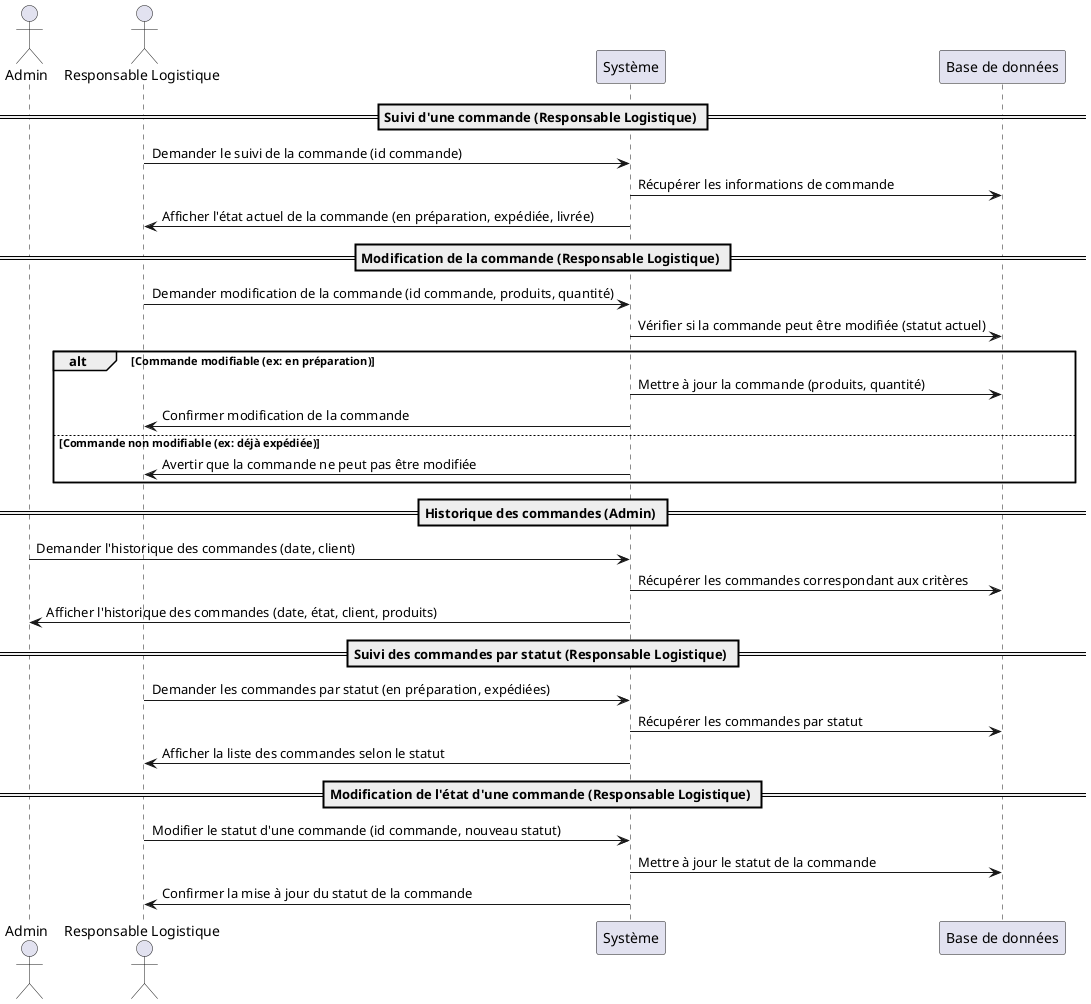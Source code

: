 @startuml
actor "Admin" as Admin
actor "Responsable Logistique" as RL

== Suivi d'une commande (Responsable Logistique) ==
RL -> "Système" : Demander le suivi de la commande (id commande)
"Système" -> "Base de données" : Récupérer les informations de commande
"Système" -> RL : Afficher l'état actuel de la commande (en préparation, expédiée, livrée)

== Modification de la commande (Responsable Logistique) ==
RL -> "Système" : Demander modification de la commande (id commande, produits, quantité)
"Système" -> "Base de données" : Vérifier si la commande peut être modifiée (statut actuel)
alt Commande modifiable (ex: en préparation)
    "Système" -> "Base de données" : Mettre à jour la commande (produits, quantité)
    "Système" -> RL : Confirmer modification de la commande
else Commande non modifiable (ex: déjà expédiée)
    "Système" -> RL : Avertir que la commande ne peut pas être modifiée
end

== Historique des commandes (Admin) ==
Admin -> "Système" : Demander l'historique des commandes (date, client)
"Système" -> "Base de données" : Récupérer les commandes correspondant aux critères
"Système" -> Admin : Afficher l'historique des commandes (date, état, client, produits)

== Suivi des commandes par statut (Responsable Logistique) ==
RL -> "Système" : Demander les commandes par statut (en préparation, expédiées)
"Système" -> "Base de données" : Récupérer les commandes par statut
"Système" -> RL : Afficher la liste des commandes selon le statut

== Modification de l'état d'une commande (Responsable Logistique) ==
RL -> "Système" : Modifier le statut d'une commande (id commande, nouveau statut)
"Système" -> "Base de données" : Mettre à jour le statut de la commande
"Système" -> RL : Confirmer la mise à jour du statut de la commande

@enduml
